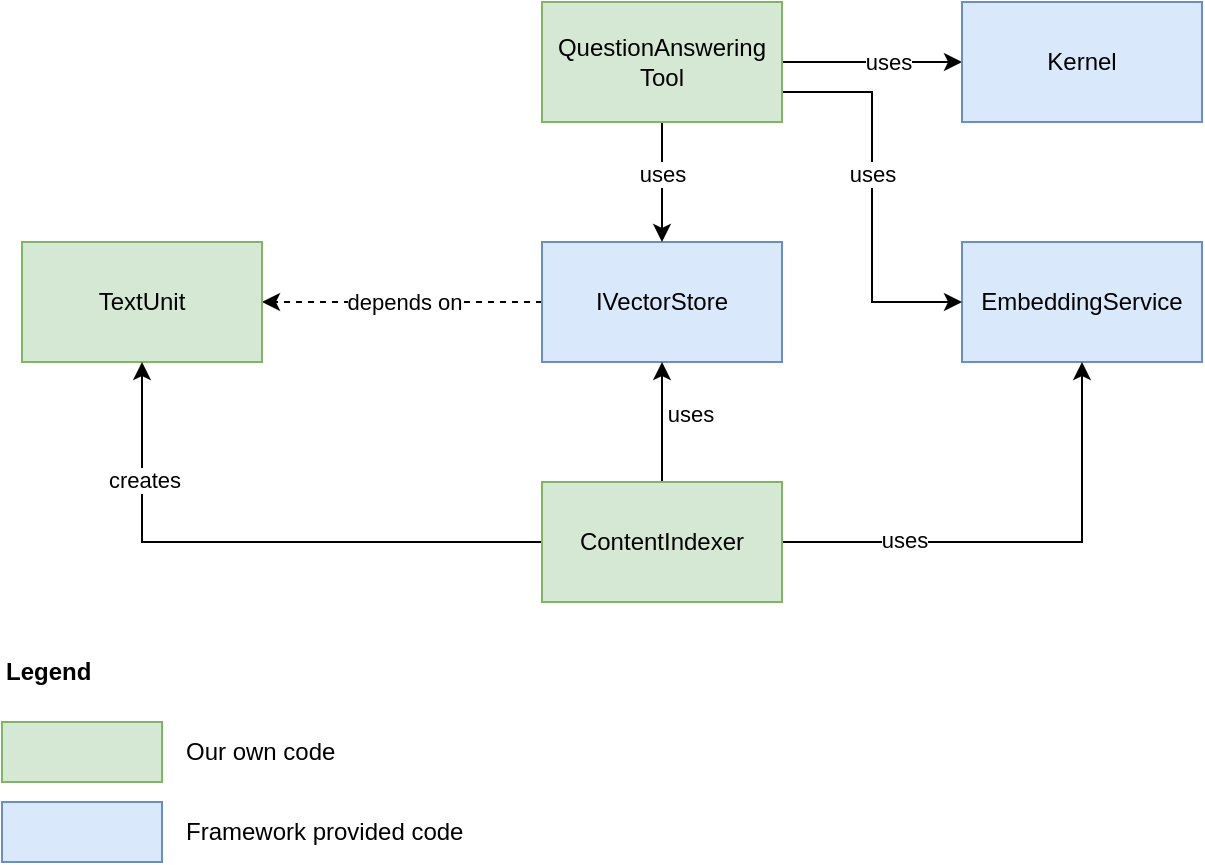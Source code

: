 <mxfile version="26.0.11">
  <diagram name="Page-1" id="dfQtdkTKmcbHhejPP6So">
    <mxGraphModel dx="2037" dy="819" grid="1" gridSize="10" guides="1" tooltips="1" connect="1" arrows="1" fold="1" page="1" pageScale="1" pageWidth="850" pageHeight="1100" math="0" shadow="0">
      <root>
        <mxCell id="0" />
        <mxCell id="1" parent="0" />
        <mxCell id="84HuNKNDvgNg503Kdkm4-3" style="edgeStyle=orthogonalEdgeStyle;rounded=0;orthogonalLoop=1;jettySize=auto;html=1;entryX=1;entryY=0.5;entryDx=0;entryDy=0;dashed=1;" edge="1" parent="1" source="84HuNKNDvgNg503Kdkm4-1" target="84HuNKNDvgNg503Kdkm4-2">
          <mxGeometry relative="1" as="geometry" />
        </mxCell>
        <mxCell id="84HuNKNDvgNg503Kdkm4-4" value="depends on" style="edgeLabel;html=1;align=center;verticalAlign=middle;resizable=0;points=[];" vertex="1" connectable="0" parent="84HuNKNDvgNg503Kdkm4-3">
          <mxGeometry x="-0.253" y="-1" relative="1" as="geometry">
            <mxPoint x="-17" y="1" as="offset" />
          </mxGeometry>
        </mxCell>
        <mxCell id="84HuNKNDvgNg503Kdkm4-1" value="IVectorStore" style="rounded=0;whiteSpace=wrap;html=1;fillColor=#dae8fc;strokeColor=#6c8ebf;" vertex="1" parent="1">
          <mxGeometry x="390" y="160" width="120" height="60" as="geometry" />
        </mxCell>
        <mxCell id="84HuNKNDvgNg503Kdkm4-2" value="TextUnit" style="rounded=0;whiteSpace=wrap;html=1;fillColor=#d5e8d4;strokeColor=#82b366;" vertex="1" parent="1">
          <mxGeometry x="130" y="160" width="120" height="60" as="geometry" />
        </mxCell>
        <mxCell id="84HuNKNDvgNg503Kdkm4-5" value="EmbeddingService" style="rounded=0;whiteSpace=wrap;html=1;fillColor=#dae8fc;strokeColor=#6c8ebf;" vertex="1" parent="1">
          <mxGeometry x="600" y="160" width="120" height="60" as="geometry" />
        </mxCell>
        <mxCell id="84HuNKNDvgNg503Kdkm4-7" style="edgeStyle=orthogonalEdgeStyle;rounded=0;orthogonalLoop=1;jettySize=auto;html=1;" edge="1" parent="1" source="84HuNKNDvgNg503Kdkm4-6" target="84HuNKNDvgNg503Kdkm4-1">
          <mxGeometry relative="1" as="geometry" />
        </mxCell>
        <mxCell id="84HuNKNDvgNg503Kdkm4-10" value="uses" style="edgeLabel;html=1;align=center;verticalAlign=middle;resizable=0;points=[];" vertex="1" connectable="0" parent="84HuNKNDvgNg503Kdkm4-7">
          <mxGeometry x="0.181" y="-1" relative="1" as="geometry">
            <mxPoint x="13" y="1" as="offset" />
          </mxGeometry>
        </mxCell>
        <mxCell id="84HuNKNDvgNg503Kdkm4-8" style="edgeStyle=orthogonalEdgeStyle;rounded=0;orthogonalLoop=1;jettySize=auto;html=1;entryX=0.5;entryY=1;entryDx=0;entryDy=0;exitX=1;exitY=0.5;exitDx=0;exitDy=0;" edge="1" parent="1" source="84HuNKNDvgNg503Kdkm4-6" target="84HuNKNDvgNg503Kdkm4-5">
          <mxGeometry relative="1" as="geometry" />
        </mxCell>
        <mxCell id="84HuNKNDvgNg503Kdkm4-9" value="uses" style="edgeLabel;html=1;align=center;verticalAlign=middle;resizable=0;points=[];" vertex="1" connectable="0" parent="84HuNKNDvgNg503Kdkm4-8">
          <mxGeometry x="0.249" y="-1" relative="1" as="geometry">
            <mxPoint x="-90" y="-1" as="offset" />
          </mxGeometry>
        </mxCell>
        <mxCell id="84HuNKNDvgNg503Kdkm4-19" style="edgeStyle=orthogonalEdgeStyle;rounded=0;orthogonalLoop=1;jettySize=auto;html=1;entryX=0.5;entryY=1;entryDx=0;entryDy=0;" edge="1" parent="1" source="84HuNKNDvgNg503Kdkm4-6" target="84HuNKNDvgNg503Kdkm4-2">
          <mxGeometry relative="1" as="geometry" />
        </mxCell>
        <mxCell id="84HuNKNDvgNg503Kdkm4-20" value="creates" style="edgeLabel;html=1;align=center;verticalAlign=middle;resizable=0;points=[];" vertex="1" connectable="0" parent="84HuNKNDvgNg503Kdkm4-19">
          <mxGeometry x="0.596" y="-1" relative="1" as="geometry">
            <mxPoint as="offset" />
          </mxGeometry>
        </mxCell>
        <mxCell id="84HuNKNDvgNg503Kdkm4-6" value="ContentIndexer" style="rounded=0;whiteSpace=wrap;html=1;fillColor=#d5e8d4;strokeColor=#82b366;" vertex="1" parent="1">
          <mxGeometry x="390" y="280" width="120" height="60" as="geometry" />
        </mxCell>
        <mxCell id="84HuNKNDvgNg503Kdkm4-12" style="edgeStyle=orthogonalEdgeStyle;rounded=0;orthogonalLoop=1;jettySize=auto;html=1;entryX=0.5;entryY=0;entryDx=0;entryDy=0;" edge="1" parent="1" source="84HuNKNDvgNg503Kdkm4-11" target="84HuNKNDvgNg503Kdkm4-1">
          <mxGeometry relative="1" as="geometry" />
        </mxCell>
        <mxCell id="84HuNKNDvgNg503Kdkm4-13" value="uses" style="edgeLabel;html=1;align=center;verticalAlign=middle;resizable=0;points=[];" vertex="1" connectable="0" parent="84HuNKNDvgNg503Kdkm4-12">
          <mxGeometry x="-0.152" relative="1" as="geometry">
            <mxPoint as="offset" />
          </mxGeometry>
        </mxCell>
        <mxCell id="84HuNKNDvgNg503Kdkm4-15" style="edgeStyle=orthogonalEdgeStyle;rounded=0;orthogonalLoop=1;jettySize=auto;html=1;entryX=0;entryY=0.5;entryDx=0;entryDy=0;" edge="1" parent="1" source="84HuNKNDvgNg503Kdkm4-11" target="84HuNKNDvgNg503Kdkm4-14">
          <mxGeometry relative="1" as="geometry" />
        </mxCell>
        <mxCell id="84HuNKNDvgNg503Kdkm4-18" value="uses" style="edgeLabel;html=1;align=center;verticalAlign=middle;resizable=0;points=[];" vertex="1" connectable="0" parent="84HuNKNDvgNg503Kdkm4-15">
          <mxGeometry x="0.162" relative="1" as="geometry">
            <mxPoint as="offset" />
          </mxGeometry>
        </mxCell>
        <mxCell id="84HuNKNDvgNg503Kdkm4-16" style="edgeStyle=orthogonalEdgeStyle;rounded=0;orthogonalLoop=1;jettySize=auto;html=1;entryX=0;entryY=0.5;entryDx=0;entryDy=0;exitX=1;exitY=0.75;exitDx=0;exitDy=0;" edge="1" parent="1" source="84HuNKNDvgNg503Kdkm4-11" target="84HuNKNDvgNg503Kdkm4-5">
          <mxGeometry relative="1" as="geometry" />
        </mxCell>
        <mxCell id="84HuNKNDvgNg503Kdkm4-17" value="uses" style="edgeLabel;html=1;align=center;verticalAlign=middle;resizable=0;points=[];" vertex="1" connectable="0" parent="84HuNKNDvgNg503Kdkm4-16">
          <mxGeometry x="-0.118" relative="1" as="geometry">
            <mxPoint as="offset" />
          </mxGeometry>
        </mxCell>
        <mxCell id="84HuNKNDvgNg503Kdkm4-11" value="QuestionAnswering&lt;div&gt;Tool&lt;/div&gt;" style="rounded=0;whiteSpace=wrap;html=1;fillColor=#d5e8d4;strokeColor=#82b366;" vertex="1" parent="1">
          <mxGeometry x="390" y="40" width="120" height="60" as="geometry" />
        </mxCell>
        <mxCell id="84HuNKNDvgNg503Kdkm4-14" value="Kernel" style="rounded=0;whiteSpace=wrap;html=1;fillColor=#dae8fc;strokeColor=#6c8ebf;" vertex="1" parent="1">
          <mxGeometry x="600" y="40" width="120" height="60" as="geometry" />
        </mxCell>
        <mxCell id="84HuNKNDvgNg503Kdkm4-21" value="" style="rounded=0;whiteSpace=wrap;html=1;fillColor=#d5e8d4;strokeColor=#82b366;" vertex="1" parent="1">
          <mxGeometry x="120" y="400" width="80" height="30" as="geometry" />
        </mxCell>
        <mxCell id="84HuNKNDvgNg503Kdkm4-22" value="Our own code" style="text;html=1;align=left;verticalAlign=middle;whiteSpace=wrap;rounded=0;" vertex="1" parent="1">
          <mxGeometry x="210" y="400" width="170" height="30" as="geometry" />
        </mxCell>
        <mxCell id="84HuNKNDvgNg503Kdkm4-23" value="" style="rounded=0;whiteSpace=wrap;html=1;fillColor=#dae8fc;strokeColor=#6c8ebf;" vertex="1" parent="1">
          <mxGeometry x="120" y="440" width="80" height="30" as="geometry" />
        </mxCell>
        <mxCell id="84HuNKNDvgNg503Kdkm4-24" value="Framework provided code" style="text;html=1;align=left;verticalAlign=middle;whiteSpace=wrap;rounded=0;" vertex="1" parent="1">
          <mxGeometry x="210" y="440" width="170" height="30" as="geometry" />
        </mxCell>
        <mxCell id="84HuNKNDvgNg503Kdkm4-25" value="Legend" style="text;html=1;align=left;verticalAlign=middle;whiteSpace=wrap;rounded=0;fontStyle=1" vertex="1" parent="1">
          <mxGeometry x="120" y="360" width="60" height="30" as="geometry" />
        </mxCell>
      </root>
    </mxGraphModel>
  </diagram>
</mxfile>
